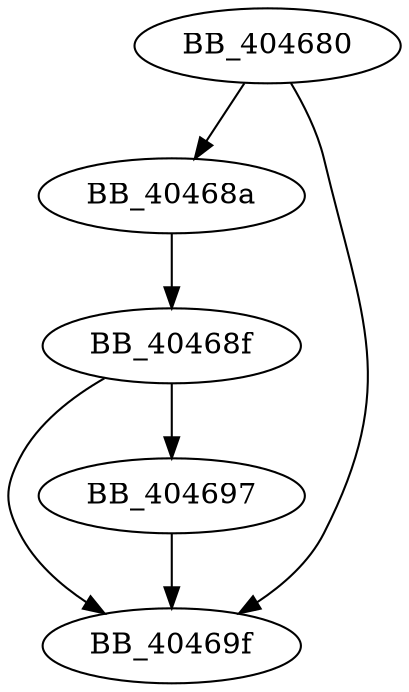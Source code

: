 DiGraph sub_404680{
BB_404680->BB_40468a
BB_404680->BB_40469f
BB_40468a->BB_40468f
BB_40468f->BB_404697
BB_40468f->BB_40469f
BB_404697->BB_40469f
}
